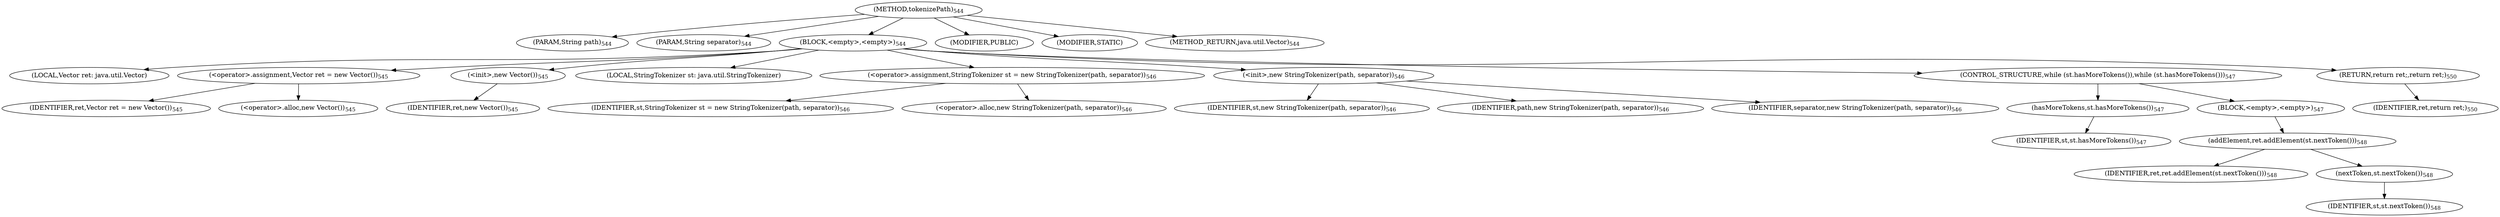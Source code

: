 digraph "tokenizePath" {  
"1084" [label = <(METHOD,tokenizePath)<SUB>544</SUB>> ]
"1085" [label = <(PARAM,String path)<SUB>544</SUB>> ]
"1086" [label = <(PARAM,String separator)<SUB>544</SUB>> ]
"1087" [label = <(BLOCK,&lt;empty&gt;,&lt;empty&gt;)<SUB>544</SUB>> ]
"6" [label = <(LOCAL,Vector ret: java.util.Vector)> ]
"1088" [label = <(&lt;operator&gt;.assignment,Vector ret = new Vector())<SUB>545</SUB>> ]
"1089" [label = <(IDENTIFIER,ret,Vector ret = new Vector())<SUB>545</SUB>> ]
"1090" [label = <(&lt;operator&gt;.alloc,new Vector())<SUB>545</SUB>> ]
"1091" [label = <(&lt;init&gt;,new Vector())<SUB>545</SUB>> ]
"5" [label = <(IDENTIFIER,ret,new Vector())<SUB>545</SUB>> ]
"8" [label = <(LOCAL,StringTokenizer st: java.util.StringTokenizer)> ]
"1092" [label = <(&lt;operator&gt;.assignment,StringTokenizer st = new StringTokenizer(path, separator))<SUB>546</SUB>> ]
"1093" [label = <(IDENTIFIER,st,StringTokenizer st = new StringTokenizer(path, separator))<SUB>546</SUB>> ]
"1094" [label = <(&lt;operator&gt;.alloc,new StringTokenizer(path, separator))<SUB>546</SUB>> ]
"1095" [label = <(&lt;init&gt;,new StringTokenizer(path, separator))<SUB>546</SUB>> ]
"7" [label = <(IDENTIFIER,st,new StringTokenizer(path, separator))<SUB>546</SUB>> ]
"1096" [label = <(IDENTIFIER,path,new StringTokenizer(path, separator))<SUB>546</SUB>> ]
"1097" [label = <(IDENTIFIER,separator,new StringTokenizer(path, separator))<SUB>546</SUB>> ]
"1098" [label = <(CONTROL_STRUCTURE,while (st.hasMoreTokens()),while (st.hasMoreTokens()))<SUB>547</SUB>> ]
"1099" [label = <(hasMoreTokens,st.hasMoreTokens())<SUB>547</SUB>> ]
"1100" [label = <(IDENTIFIER,st,st.hasMoreTokens())<SUB>547</SUB>> ]
"1101" [label = <(BLOCK,&lt;empty&gt;,&lt;empty&gt;)<SUB>547</SUB>> ]
"1102" [label = <(addElement,ret.addElement(st.nextToken()))<SUB>548</SUB>> ]
"1103" [label = <(IDENTIFIER,ret,ret.addElement(st.nextToken()))<SUB>548</SUB>> ]
"1104" [label = <(nextToken,st.nextToken())<SUB>548</SUB>> ]
"1105" [label = <(IDENTIFIER,st,st.nextToken())<SUB>548</SUB>> ]
"1106" [label = <(RETURN,return ret;,return ret;)<SUB>550</SUB>> ]
"1107" [label = <(IDENTIFIER,ret,return ret;)<SUB>550</SUB>> ]
"1108" [label = <(MODIFIER,PUBLIC)> ]
"1109" [label = <(MODIFIER,STATIC)> ]
"1110" [label = <(METHOD_RETURN,java.util.Vector)<SUB>544</SUB>> ]
  "1084" -> "1085" 
  "1084" -> "1086" 
  "1084" -> "1087" 
  "1084" -> "1108" 
  "1084" -> "1109" 
  "1084" -> "1110" 
  "1087" -> "6" 
  "1087" -> "1088" 
  "1087" -> "1091" 
  "1087" -> "8" 
  "1087" -> "1092" 
  "1087" -> "1095" 
  "1087" -> "1098" 
  "1087" -> "1106" 
  "1088" -> "1089" 
  "1088" -> "1090" 
  "1091" -> "5" 
  "1092" -> "1093" 
  "1092" -> "1094" 
  "1095" -> "7" 
  "1095" -> "1096" 
  "1095" -> "1097" 
  "1098" -> "1099" 
  "1098" -> "1101" 
  "1099" -> "1100" 
  "1101" -> "1102" 
  "1102" -> "1103" 
  "1102" -> "1104" 
  "1104" -> "1105" 
  "1106" -> "1107" 
}
